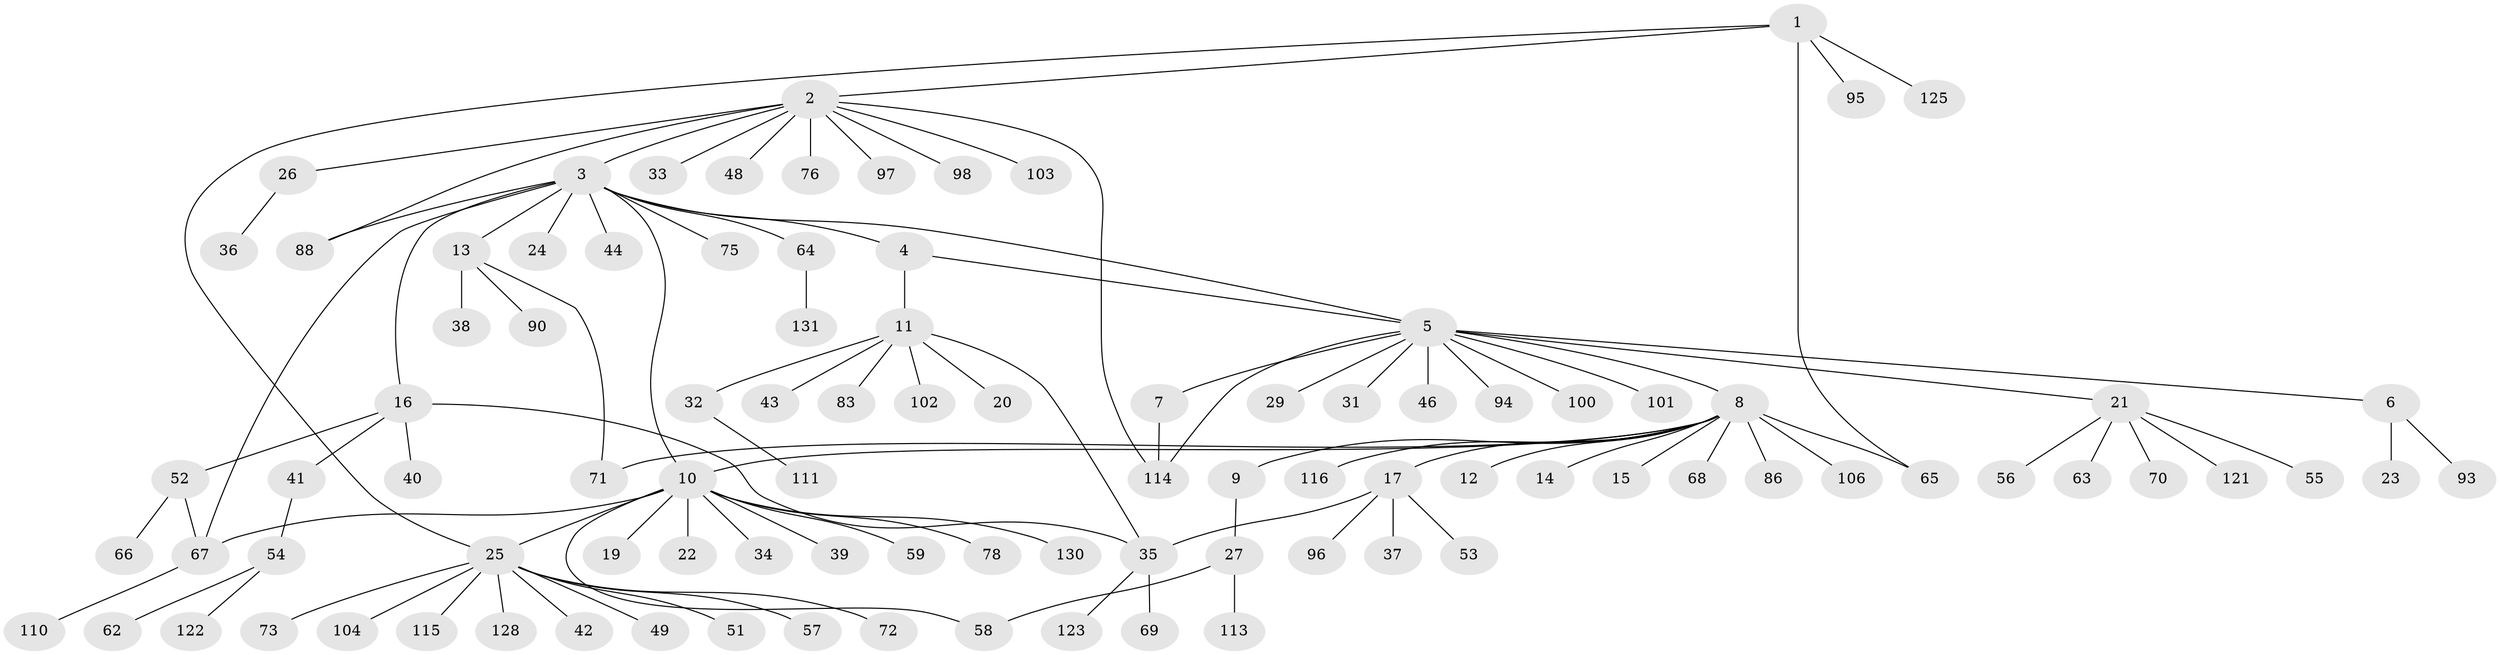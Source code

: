 // original degree distribution, {5: 0.030534351145038167, 9: 0.007633587786259542, 13: 0.015267175572519083, 3: 0.06870229007633588, 14: 0.015267175572519083, 2: 0.19083969465648856, 8: 0.007633587786259542, 1: 0.6183206106870229, 6: 0.015267175572519083, 4: 0.015267175572519083, 7: 0.007633587786259542, 12: 0.007633587786259542}
// Generated by graph-tools (version 1.1) at 2025/11/02/27/25 16:11:10]
// undirected, 97 vertices, 109 edges
graph export_dot {
graph [start="1"]
  node [color=gray90,style=filled];
  1 [super="+89"];
  2 [super="+18"];
  3 [super="+45"];
  4;
  5 [super="+118"];
  6;
  7 [super="+79"];
  8 [super="+120"];
  9;
  10 [super="+28"];
  11 [super="+50"];
  12;
  13 [super="+30"];
  14;
  15;
  16 [super="+127"];
  17 [super="+126"];
  19 [super="+80"];
  20;
  21 [super="+119"];
  22;
  23 [super="+47"];
  24;
  25 [super="+60"];
  26 [super="+81"];
  27;
  29;
  31;
  32;
  33;
  34;
  35 [super="+82"];
  36;
  37 [super="+92"];
  38;
  39 [super="+117"];
  40;
  41;
  42;
  43 [super="+105"];
  44 [super="+108"];
  46 [super="+61"];
  48;
  49 [super="+77"];
  51 [super="+85"];
  52;
  53 [super="+99"];
  54 [super="+109"];
  55;
  56;
  57;
  58 [super="+112"];
  59 [super="+74"];
  62;
  63;
  64;
  65 [super="+124"];
  66;
  67 [super="+84"];
  68;
  69 [super="+107"];
  70;
  71 [super="+87"];
  72;
  73;
  75;
  76 [super="+91"];
  78;
  83;
  86;
  88;
  90;
  93;
  94;
  95;
  96;
  97;
  98;
  100;
  101;
  102;
  103;
  104;
  106;
  110;
  111;
  113;
  114 [super="+129"];
  115;
  116;
  121;
  122;
  123;
  125;
  128;
  130;
  131;
  1 -- 2;
  1 -- 25;
  1 -- 65;
  1 -- 95;
  1 -- 125;
  2 -- 3;
  2 -- 26;
  2 -- 48;
  2 -- 97;
  2 -- 98;
  2 -- 103;
  2 -- 114;
  2 -- 88;
  2 -- 33;
  2 -- 76;
  3 -- 4;
  3 -- 5;
  3 -- 10;
  3 -- 13;
  3 -- 16;
  3 -- 24;
  3 -- 44;
  3 -- 64;
  3 -- 67;
  3 -- 75;
  3 -- 88;
  4 -- 5;
  4 -- 11;
  5 -- 6;
  5 -- 7;
  5 -- 8;
  5 -- 21;
  5 -- 29;
  5 -- 31;
  5 -- 46;
  5 -- 94;
  5 -- 100;
  5 -- 101;
  5 -- 114;
  6 -- 23;
  6 -- 93;
  7 -- 114;
  8 -- 9;
  8 -- 10;
  8 -- 12;
  8 -- 14;
  8 -- 15;
  8 -- 17;
  8 -- 65;
  8 -- 68;
  8 -- 86;
  8 -- 106;
  8 -- 116;
  8 -- 71;
  9 -- 27;
  10 -- 19;
  10 -- 22;
  10 -- 25;
  10 -- 34;
  10 -- 39;
  10 -- 58;
  10 -- 59;
  10 -- 78;
  10 -- 130;
  10 -- 67;
  11 -- 20;
  11 -- 32;
  11 -- 35;
  11 -- 43;
  11 -- 83;
  11 -- 102;
  13 -- 38;
  13 -- 71;
  13 -- 90;
  16 -- 40;
  16 -- 41;
  16 -- 52;
  16 -- 35;
  17 -- 35;
  17 -- 37;
  17 -- 53;
  17 -- 96;
  21 -- 55;
  21 -- 56;
  21 -- 63;
  21 -- 70;
  21 -- 121;
  25 -- 42;
  25 -- 49;
  25 -- 51;
  25 -- 57;
  25 -- 72;
  25 -- 73;
  25 -- 104;
  25 -- 115;
  25 -- 128;
  26 -- 36;
  27 -- 113;
  27 -- 58;
  32 -- 111;
  35 -- 69;
  35 -- 123;
  41 -- 54;
  52 -- 66;
  52 -- 67;
  54 -- 62;
  54 -- 122;
  64 -- 131;
  67 -- 110;
}
